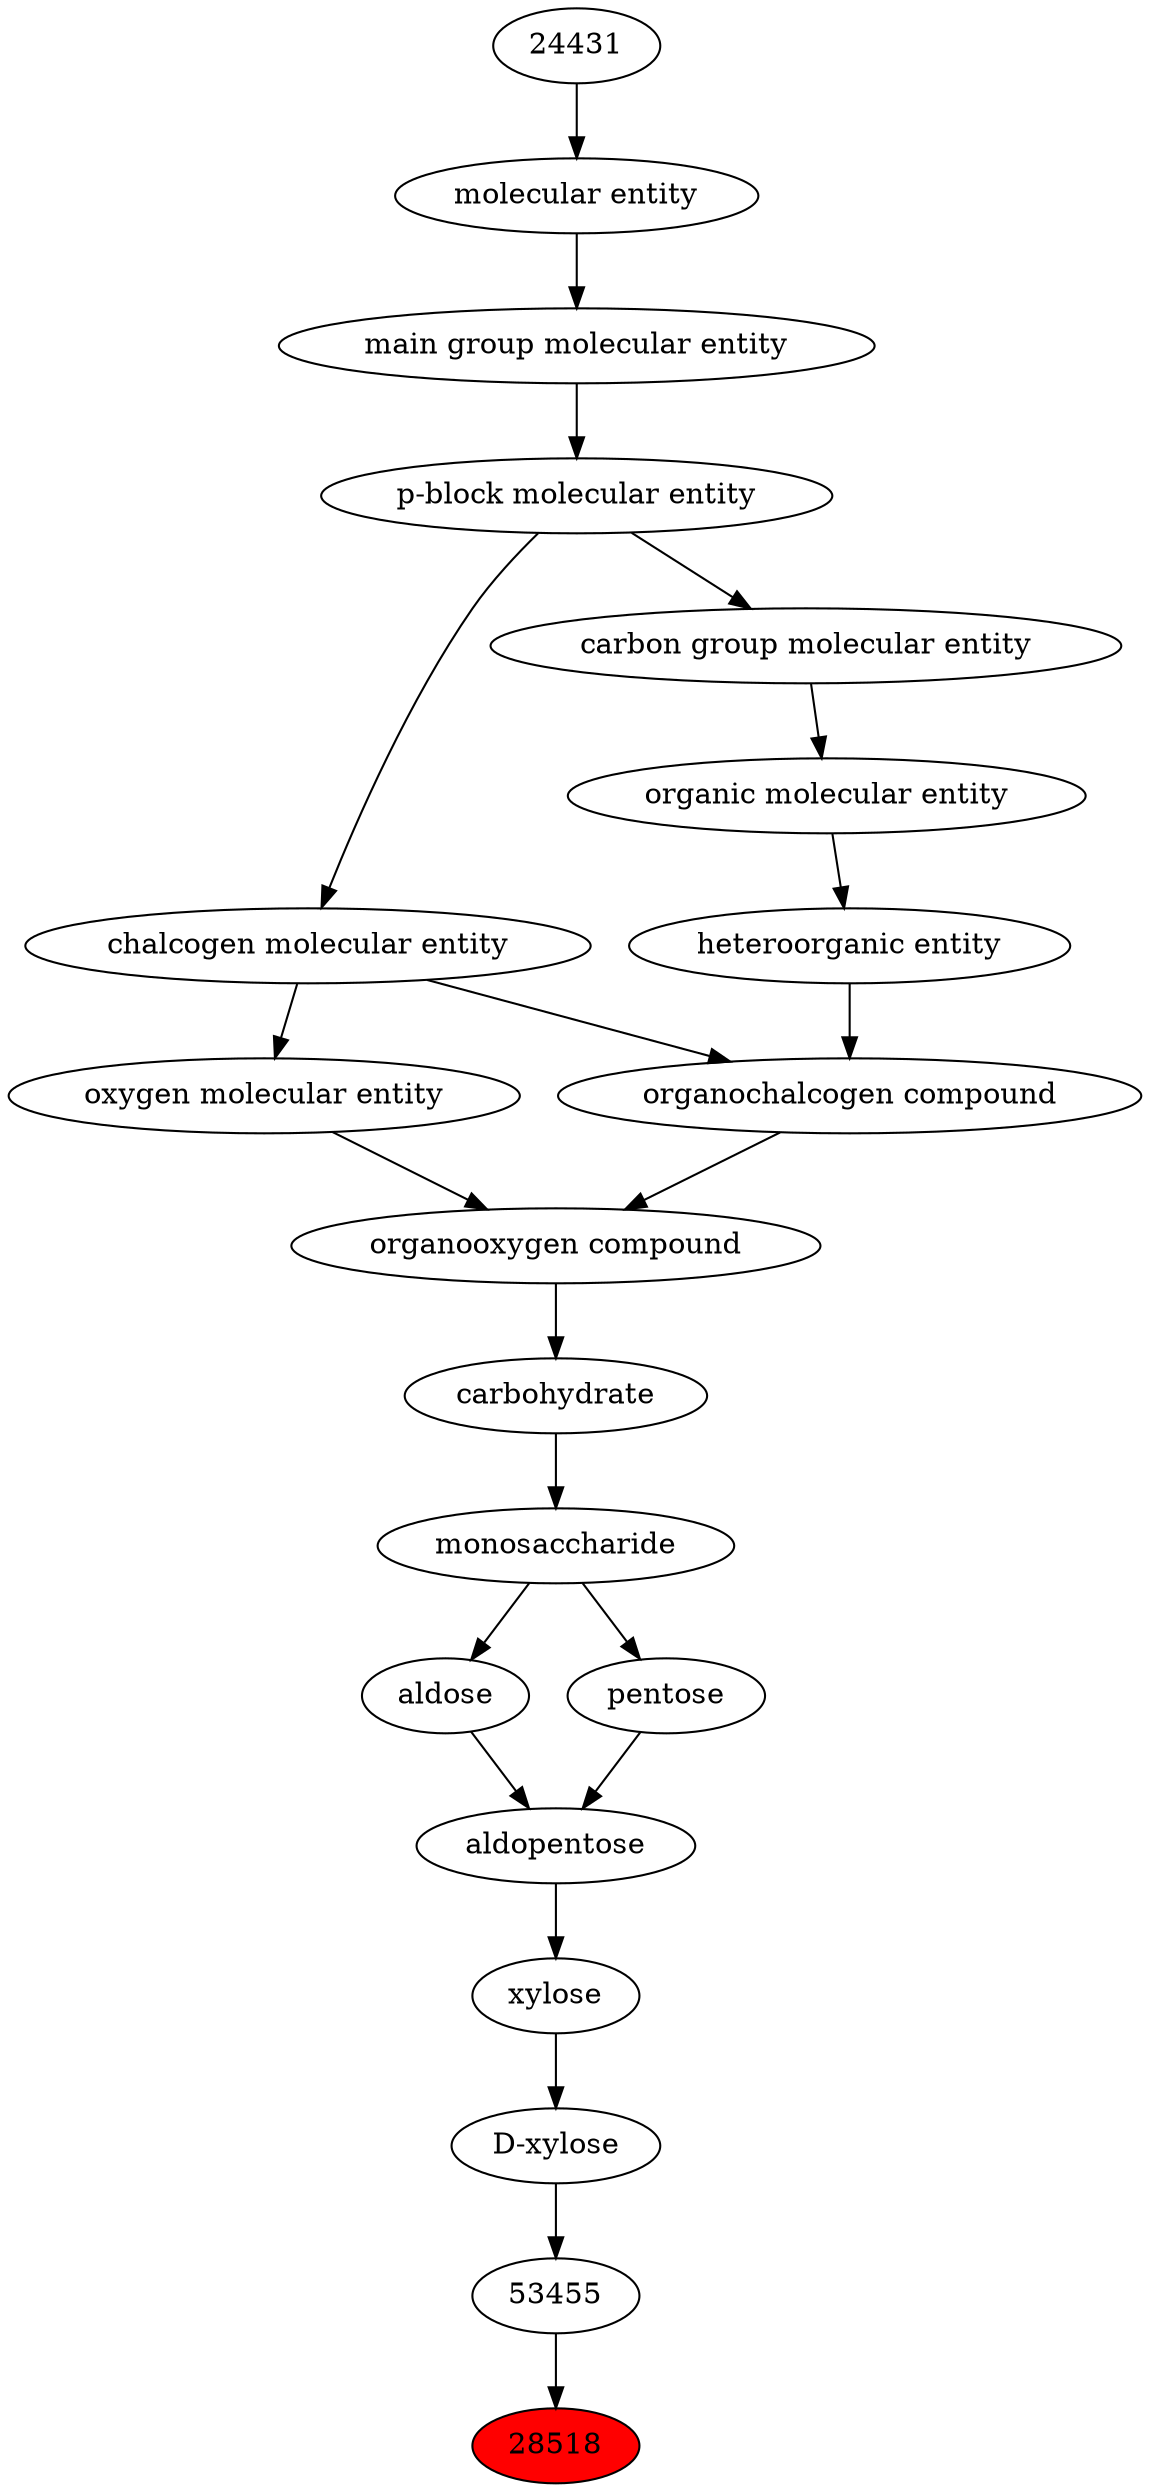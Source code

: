 digraph tree{ 
28518 [label="28518" fillcolor=red style=filled]
53455 -> 28518
53455 [label="53455"]
65327 -> 53455
65327 [label="D-xylose"]
18222 -> 65327
18222 [label="xylose"]
33916 -> 18222
33916 [label="aldopentose"]
15693 -> 33916
25901 -> 33916
15693 [label="aldose"]
35381 -> 15693
25901 [label="pentose"]
35381 -> 25901
35381 [label="monosaccharide"]
16646 -> 35381
16646 [label="carbohydrate"]
36963 -> 16646
36963 [label="organooxygen compound"]
36962 -> 36963
25806 -> 36963
36962 [label="organochalcogen compound"]
33285 -> 36962
33304 -> 36962
25806 [label="oxygen molecular entity"]
33304 -> 25806
33285 [label="heteroorganic entity"]
50860 -> 33285
33304 [label="chalcogen molecular entity"]
33675 -> 33304
50860 [label="organic molecular entity"]
33582 -> 50860
33675 [label="p-block molecular entity"]
33579 -> 33675
33582 [label="carbon group molecular entity"]
33675 -> 33582
33579 [label="main group molecular entity"]
23367 -> 33579
23367 [label="molecular entity"]
24431 -> 23367
24431 [label="24431"]
}